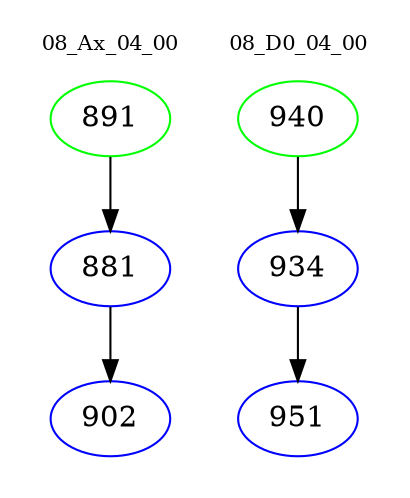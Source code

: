 digraph{
subgraph cluster_0 {
color = white
label = "08_Ax_04_00";
fontsize=10;
T0_891 [label="891", color="green"]
T0_891 -> T0_881 [color="black"]
T0_881 [label="881", color="blue"]
T0_881 -> T0_902 [color="black"]
T0_902 [label="902", color="blue"]
}
subgraph cluster_1 {
color = white
label = "08_D0_04_00";
fontsize=10;
T1_940 [label="940", color="green"]
T1_940 -> T1_934 [color="black"]
T1_934 [label="934", color="blue"]
T1_934 -> T1_951 [color="black"]
T1_951 [label="951", color="blue"]
}
}
